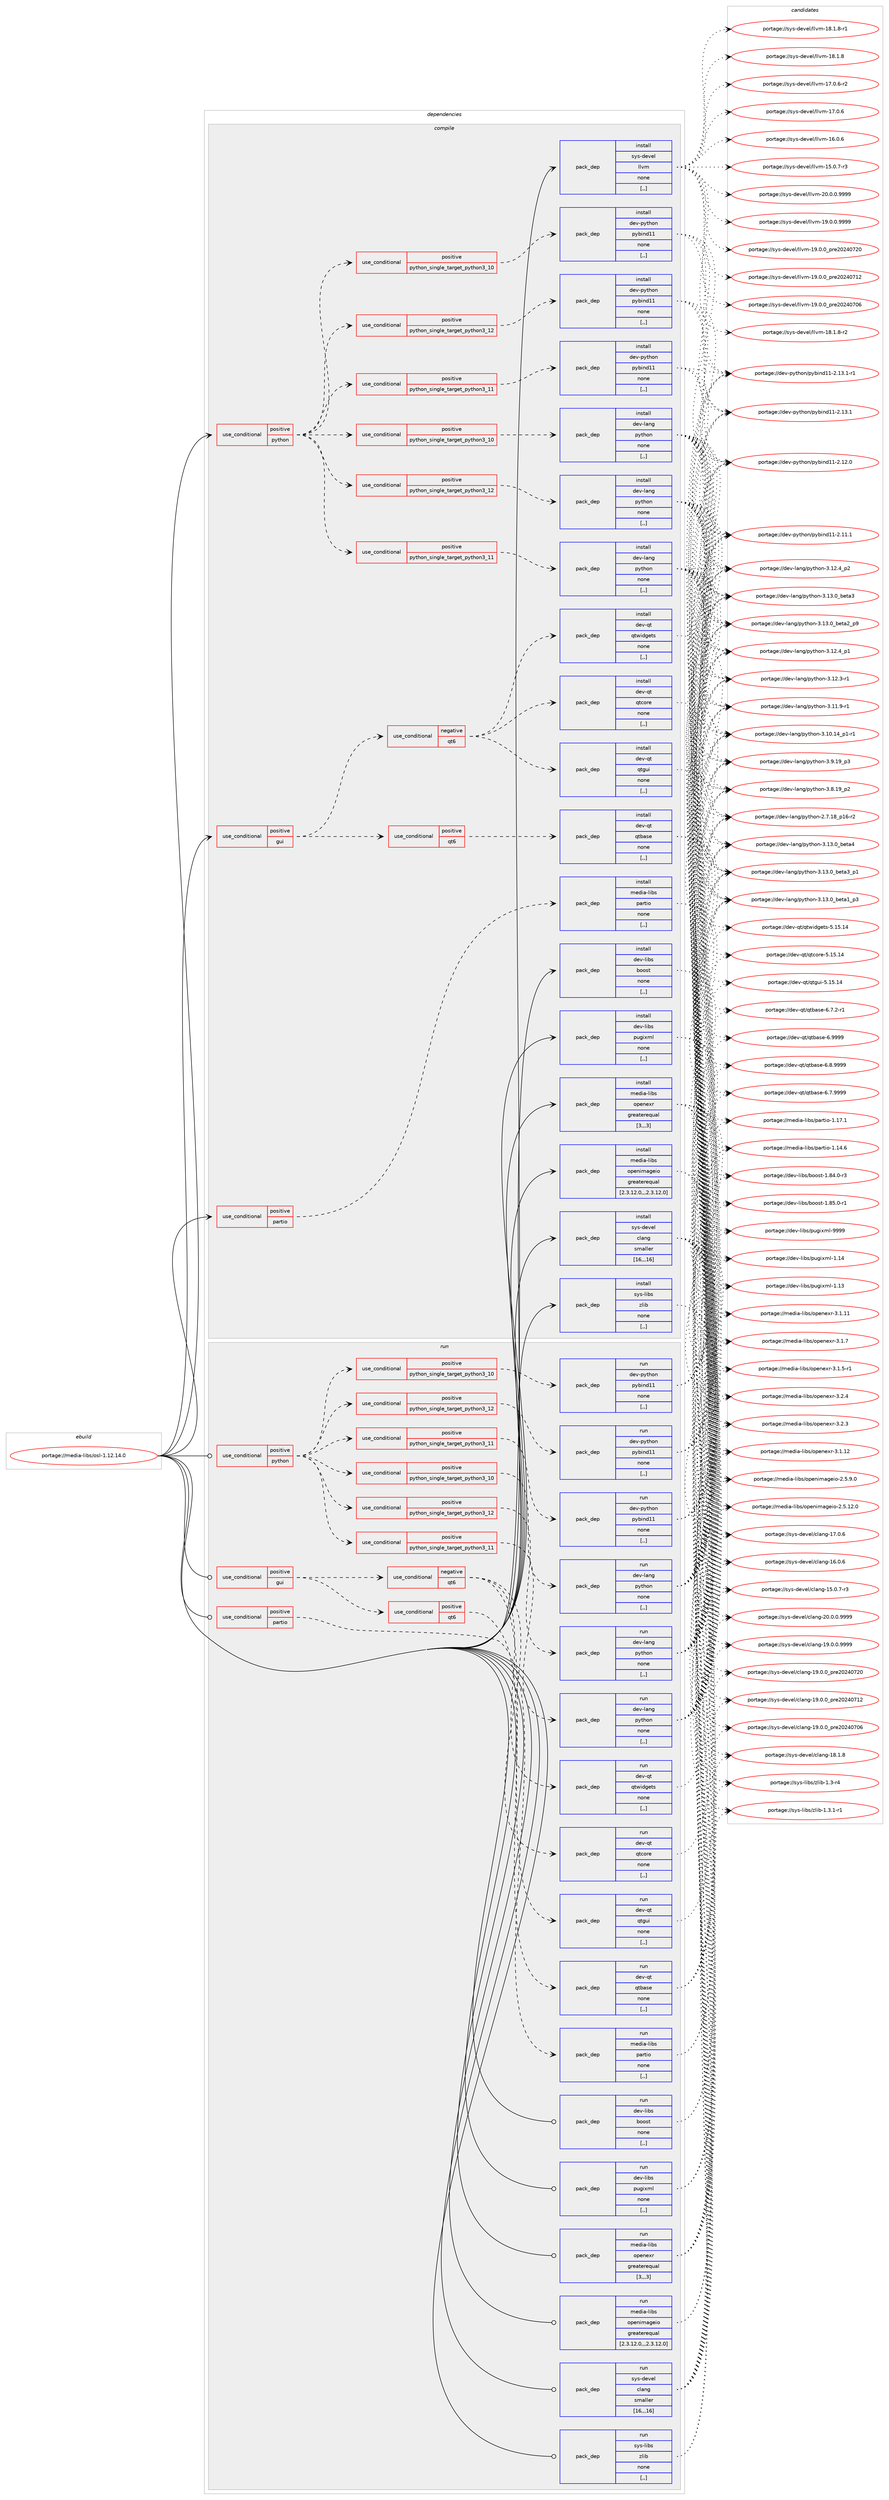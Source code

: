 digraph prolog {

# *************
# Graph options
# *************

newrank=true;
concentrate=true;
compound=true;
graph [rankdir=LR,fontname=Helvetica,fontsize=10,ranksep=1.5];#, ranksep=2.5, nodesep=0.2];
edge  [arrowhead=vee];
node  [fontname=Helvetica,fontsize=10];

# **********
# The ebuild
# **********

subgraph cluster_leftcol {
color=gray;
label=<<i>ebuild</i>>;
id [label="portage://media-libs/osl-1.12.14.0", color=red, width=4, href="../media-libs/osl-1.12.14.0.svg"];
}

# ****************
# The dependencies
# ****************

subgraph cluster_midcol {
color=gray;
label=<<i>dependencies</i>>;
subgraph cluster_compile {
fillcolor="#eeeeee";
style=filled;
label=<<i>compile</i>>;
subgraph cond77596 {
dependency305386 [label=<<TABLE BORDER="0" CELLBORDER="1" CELLSPACING="0" CELLPADDING="4"><TR><TD ROWSPAN="3" CELLPADDING="10">use_conditional</TD></TR><TR><TD>positive</TD></TR><TR><TD>gui</TD></TR></TABLE>>, shape=none, color=red];
subgraph cond77597 {
dependency305387 [label=<<TABLE BORDER="0" CELLBORDER="1" CELLSPACING="0" CELLPADDING="4"><TR><TD ROWSPAN="3" CELLPADDING="10">use_conditional</TD></TR><TR><TD>negative</TD></TR><TR><TD>qt6</TD></TR></TABLE>>, shape=none, color=red];
subgraph pack225409 {
dependency305388 [label=<<TABLE BORDER="0" CELLBORDER="1" CELLSPACING="0" CELLPADDING="4" WIDTH="220"><TR><TD ROWSPAN="6" CELLPADDING="30">pack_dep</TD></TR><TR><TD WIDTH="110">install</TD></TR><TR><TD>dev-qt</TD></TR><TR><TD>qtcore</TD></TR><TR><TD>none</TD></TR><TR><TD>[,,]</TD></TR></TABLE>>, shape=none, color=blue];
}
dependency305387:e -> dependency305388:w [weight=20,style="dashed",arrowhead="vee"];
subgraph pack225410 {
dependency305389 [label=<<TABLE BORDER="0" CELLBORDER="1" CELLSPACING="0" CELLPADDING="4" WIDTH="220"><TR><TD ROWSPAN="6" CELLPADDING="30">pack_dep</TD></TR><TR><TD WIDTH="110">install</TD></TR><TR><TD>dev-qt</TD></TR><TR><TD>qtgui</TD></TR><TR><TD>none</TD></TR><TR><TD>[,,]</TD></TR></TABLE>>, shape=none, color=blue];
}
dependency305387:e -> dependency305389:w [weight=20,style="dashed",arrowhead="vee"];
subgraph pack225411 {
dependency305390 [label=<<TABLE BORDER="0" CELLBORDER="1" CELLSPACING="0" CELLPADDING="4" WIDTH="220"><TR><TD ROWSPAN="6" CELLPADDING="30">pack_dep</TD></TR><TR><TD WIDTH="110">install</TD></TR><TR><TD>dev-qt</TD></TR><TR><TD>qtwidgets</TD></TR><TR><TD>none</TD></TR><TR><TD>[,,]</TD></TR></TABLE>>, shape=none, color=blue];
}
dependency305387:e -> dependency305390:w [weight=20,style="dashed",arrowhead="vee"];
}
dependency305386:e -> dependency305387:w [weight=20,style="dashed",arrowhead="vee"];
subgraph cond77598 {
dependency305391 [label=<<TABLE BORDER="0" CELLBORDER="1" CELLSPACING="0" CELLPADDING="4"><TR><TD ROWSPAN="3" CELLPADDING="10">use_conditional</TD></TR><TR><TD>positive</TD></TR><TR><TD>qt6</TD></TR></TABLE>>, shape=none, color=red];
subgraph pack225412 {
dependency305392 [label=<<TABLE BORDER="0" CELLBORDER="1" CELLSPACING="0" CELLPADDING="4" WIDTH="220"><TR><TD ROWSPAN="6" CELLPADDING="30">pack_dep</TD></TR><TR><TD WIDTH="110">install</TD></TR><TR><TD>dev-qt</TD></TR><TR><TD>qtbase</TD></TR><TR><TD>none</TD></TR><TR><TD>[,,]</TD></TR></TABLE>>, shape=none, color=blue];
}
dependency305391:e -> dependency305392:w [weight=20,style="dashed",arrowhead="vee"];
}
dependency305386:e -> dependency305391:w [weight=20,style="dashed",arrowhead="vee"];
}
id:e -> dependency305386:w [weight=20,style="solid",arrowhead="vee"];
subgraph cond77599 {
dependency305393 [label=<<TABLE BORDER="0" CELLBORDER="1" CELLSPACING="0" CELLPADDING="4"><TR><TD ROWSPAN="3" CELLPADDING="10">use_conditional</TD></TR><TR><TD>positive</TD></TR><TR><TD>partio</TD></TR></TABLE>>, shape=none, color=red];
subgraph pack225413 {
dependency305394 [label=<<TABLE BORDER="0" CELLBORDER="1" CELLSPACING="0" CELLPADDING="4" WIDTH="220"><TR><TD ROWSPAN="6" CELLPADDING="30">pack_dep</TD></TR><TR><TD WIDTH="110">install</TD></TR><TR><TD>media-libs</TD></TR><TR><TD>partio</TD></TR><TR><TD>none</TD></TR><TR><TD>[,,]</TD></TR></TABLE>>, shape=none, color=blue];
}
dependency305393:e -> dependency305394:w [weight=20,style="dashed",arrowhead="vee"];
}
id:e -> dependency305393:w [weight=20,style="solid",arrowhead="vee"];
subgraph cond77600 {
dependency305395 [label=<<TABLE BORDER="0" CELLBORDER="1" CELLSPACING="0" CELLPADDING="4"><TR><TD ROWSPAN="3" CELLPADDING="10">use_conditional</TD></TR><TR><TD>positive</TD></TR><TR><TD>python</TD></TR></TABLE>>, shape=none, color=red];
subgraph cond77601 {
dependency305396 [label=<<TABLE BORDER="0" CELLBORDER="1" CELLSPACING="0" CELLPADDING="4"><TR><TD ROWSPAN="3" CELLPADDING="10">use_conditional</TD></TR><TR><TD>positive</TD></TR><TR><TD>python_single_target_python3_10</TD></TR></TABLE>>, shape=none, color=red];
subgraph pack225414 {
dependency305397 [label=<<TABLE BORDER="0" CELLBORDER="1" CELLSPACING="0" CELLPADDING="4" WIDTH="220"><TR><TD ROWSPAN="6" CELLPADDING="30">pack_dep</TD></TR><TR><TD WIDTH="110">install</TD></TR><TR><TD>dev-lang</TD></TR><TR><TD>python</TD></TR><TR><TD>none</TD></TR><TR><TD>[,,]</TD></TR></TABLE>>, shape=none, color=blue];
}
dependency305396:e -> dependency305397:w [weight=20,style="dashed",arrowhead="vee"];
}
dependency305395:e -> dependency305396:w [weight=20,style="dashed",arrowhead="vee"];
subgraph cond77602 {
dependency305398 [label=<<TABLE BORDER="0" CELLBORDER="1" CELLSPACING="0" CELLPADDING="4"><TR><TD ROWSPAN="3" CELLPADDING="10">use_conditional</TD></TR><TR><TD>positive</TD></TR><TR><TD>python_single_target_python3_11</TD></TR></TABLE>>, shape=none, color=red];
subgraph pack225415 {
dependency305399 [label=<<TABLE BORDER="0" CELLBORDER="1" CELLSPACING="0" CELLPADDING="4" WIDTH="220"><TR><TD ROWSPAN="6" CELLPADDING="30">pack_dep</TD></TR><TR><TD WIDTH="110">install</TD></TR><TR><TD>dev-lang</TD></TR><TR><TD>python</TD></TR><TR><TD>none</TD></TR><TR><TD>[,,]</TD></TR></TABLE>>, shape=none, color=blue];
}
dependency305398:e -> dependency305399:w [weight=20,style="dashed",arrowhead="vee"];
}
dependency305395:e -> dependency305398:w [weight=20,style="dashed",arrowhead="vee"];
subgraph cond77603 {
dependency305400 [label=<<TABLE BORDER="0" CELLBORDER="1" CELLSPACING="0" CELLPADDING="4"><TR><TD ROWSPAN="3" CELLPADDING="10">use_conditional</TD></TR><TR><TD>positive</TD></TR><TR><TD>python_single_target_python3_12</TD></TR></TABLE>>, shape=none, color=red];
subgraph pack225416 {
dependency305401 [label=<<TABLE BORDER="0" CELLBORDER="1" CELLSPACING="0" CELLPADDING="4" WIDTH="220"><TR><TD ROWSPAN="6" CELLPADDING="30">pack_dep</TD></TR><TR><TD WIDTH="110">install</TD></TR><TR><TD>dev-lang</TD></TR><TR><TD>python</TD></TR><TR><TD>none</TD></TR><TR><TD>[,,]</TD></TR></TABLE>>, shape=none, color=blue];
}
dependency305400:e -> dependency305401:w [weight=20,style="dashed",arrowhead="vee"];
}
dependency305395:e -> dependency305400:w [weight=20,style="dashed",arrowhead="vee"];
subgraph cond77604 {
dependency305402 [label=<<TABLE BORDER="0" CELLBORDER="1" CELLSPACING="0" CELLPADDING="4"><TR><TD ROWSPAN="3" CELLPADDING="10">use_conditional</TD></TR><TR><TD>positive</TD></TR><TR><TD>python_single_target_python3_10</TD></TR></TABLE>>, shape=none, color=red];
subgraph pack225417 {
dependency305403 [label=<<TABLE BORDER="0" CELLBORDER="1" CELLSPACING="0" CELLPADDING="4" WIDTH="220"><TR><TD ROWSPAN="6" CELLPADDING="30">pack_dep</TD></TR><TR><TD WIDTH="110">install</TD></TR><TR><TD>dev-python</TD></TR><TR><TD>pybind11</TD></TR><TR><TD>none</TD></TR><TR><TD>[,,]</TD></TR></TABLE>>, shape=none, color=blue];
}
dependency305402:e -> dependency305403:w [weight=20,style="dashed",arrowhead="vee"];
}
dependency305395:e -> dependency305402:w [weight=20,style="dashed",arrowhead="vee"];
subgraph cond77605 {
dependency305404 [label=<<TABLE BORDER="0" CELLBORDER="1" CELLSPACING="0" CELLPADDING="4"><TR><TD ROWSPAN="3" CELLPADDING="10">use_conditional</TD></TR><TR><TD>positive</TD></TR><TR><TD>python_single_target_python3_11</TD></TR></TABLE>>, shape=none, color=red];
subgraph pack225418 {
dependency305405 [label=<<TABLE BORDER="0" CELLBORDER="1" CELLSPACING="0" CELLPADDING="4" WIDTH="220"><TR><TD ROWSPAN="6" CELLPADDING="30">pack_dep</TD></TR><TR><TD WIDTH="110">install</TD></TR><TR><TD>dev-python</TD></TR><TR><TD>pybind11</TD></TR><TR><TD>none</TD></TR><TR><TD>[,,]</TD></TR></TABLE>>, shape=none, color=blue];
}
dependency305404:e -> dependency305405:w [weight=20,style="dashed",arrowhead="vee"];
}
dependency305395:e -> dependency305404:w [weight=20,style="dashed",arrowhead="vee"];
subgraph cond77606 {
dependency305406 [label=<<TABLE BORDER="0" CELLBORDER="1" CELLSPACING="0" CELLPADDING="4"><TR><TD ROWSPAN="3" CELLPADDING="10">use_conditional</TD></TR><TR><TD>positive</TD></TR><TR><TD>python_single_target_python3_12</TD></TR></TABLE>>, shape=none, color=red];
subgraph pack225419 {
dependency305407 [label=<<TABLE BORDER="0" CELLBORDER="1" CELLSPACING="0" CELLPADDING="4" WIDTH="220"><TR><TD ROWSPAN="6" CELLPADDING="30">pack_dep</TD></TR><TR><TD WIDTH="110">install</TD></TR><TR><TD>dev-python</TD></TR><TR><TD>pybind11</TD></TR><TR><TD>none</TD></TR><TR><TD>[,,]</TD></TR></TABLE>>, shape=none, color=blue];
}
dependency305406:e -> dependency305407:w [weight=20,style="dashed",arrowhead="vee"];
}
dependency305395:e -> dependency305406:w [weight=20,style="dashed",arrowhead="vee"];
}
id:e -> dependency305395:w [weight=20,style="solid",arrowhead="vee"];
subgraph pack225420 {
dependency305408 [label=<<TABLE BORDER="0" CELLBORDER="1" CELLSPACING="0" CELLPADDING="4" WIDTH="220"><TR><TD ROWSPAN="6" CELLPADDING="30">pack_dep</TD></TR><TR><TD WIDTH="110">install</TD></TR><TR><TD>dev-libs</TD></TR><TR><TD>boost</TD></TR><TR><TD>none</TD></TR><TR><TD>[,,]</TD></TR></TABLE>>, shape=none, color=blue];
}
id:e -> dependency305408:w [weight=20,style="solid",arrowhead="vee"];
subgraph pack225421 {
dependency305409 [label=<<TABLE BORDER="0" CELLBORDER="1" CELLSPACING="0" CELLPADDING="4" WIDTH="220"><TR><TD ROWSPAN="6" CELLPADDING="30">pack_dep</TD></TR><TR><TD WIDTH="110">install</TD></TR><TR><TD>dev-libs</TD></TR><TR><TD>pugixml</TD></TR><TR><TD>none</TD></TR><TR><TD>[,,]</TD></TR></TABLE>>, shape=none, color=blue];
}
id:e -> dependency305409:w [weight=20,style="solid",arrowhead="vee"];
subgraph pack225422 {
dependency305410 [label=<<TABLE BORDER="0" CELLBORDER="1" CELLSPACING="0" CELLPADDING="4" WIDTH="220"><TR><TD ROWSPAN="6" CELLPADDING="30">pack_dep</TD></TR><TR><TD WIDTH="110">install</TD></TR><TR><TD>media-libs</TD></TR><TR><TD>openexr</TD></TR><TR><TD>greaterequal</TD></TR><TR><TD>[3,,,3]</TD></TR></TABLE>>, shape=none, color=blue];
}
id:e -> dependency305410:w [weight=20,style="solid",arrowhead="vee"];
subgraph pack225423 {
dependency305411 [label=<<TABLE BORDER="0" CELLBORDER="1" CELLSPACING="0" CELLPADDING="4" WIDTH="220"><TR><TD ROWSPAN="6" CELLPADDING="30">pack_dep</TD></TR><TR><TD WIDTH="110">install</TD></TR><TR><TD>media-libs</TD></TR><TR><TD>openimageio</TD></TR><TR><TD>greaterequal</TD></TR><TR><TD>[2.3.12.0,,,2.3.12.0]</TD></TR></TABLE>>, shape=none, color=blue];
}
id:e -> dependency305411:w [weight=20,style="solid",arrowhead="vee"];
subgraph pack225424 {
dependency305412 [label=<<TABLE BORDER="0" CELLBORDER="1" CELLSPACING="0" CELLPADDING="4" WIDTH="220"><TR><TD ROWSPAN="6" CELLPADDING="30">pack_dep</TD></TR><TR><TD WIDTH="110">install</TD></TR><TR><TD>sys-devel</TD></TR><TR><TD>clang</TD></TR><TR><TD>smaller</TD></TR><TR><TD>[16,,,16]</TD></TR></TABLE>>, shape=none, color=blue];
}
id:e -> dependency305412:w [weight=20,style="solid",arrowhead="vee"];
subgraph pack225425 {
dependency305413 [label=<<TABLE BORDER="0" CELLBORDER="1" CELLSPACING="0" CELLPADDING="4" WIDTH="220"><TR><TD ROWSPAN="6" CELLPADDING="30">pack_dep</TD></TR><TR><TD WIDTH="110">install</TD></TR><TR><TD>sys-libs</TD></TR><TR><TD>zlib</TD></TR><TR><TD>none</TD></TR><TR><TD>[,,]</TD></TR></TABLE>>, shape=none, color=blue];
}
id:e -> dependency305413:w [weight=20,style="solid",arrowhead="vee"];
subgraph pack225426 {
dependency305414 [label=<<TABLE BORDER="0" CELLBORDER="1" CELLSPACING="0" CELLPADDING="4" WIDTH="220"><TR><TD ROWSPAN="6" CELLPADDING="30">pack_dep</TD></TR><TR><TD WIDTH="110">install</TD></TR><TR><TD>sys-devel</TD></TR><TR><TD>llvm</TD></TR><TR><TD>none</TD></TR><TR><TD>[,,]</TD></TR></TABLE>>, shape=none, color=blue];
}
id:e -> dependency305414:w [weight=20,style="solid",arrowhead="vee"];
}
subgraph cluster_compileandrun {
fillcolor="#eeeeee";
style=filled;
label=<<i>compile and run</i>>;
}
subgraph cluster_run {
fillcolor="#eeeeee";
style=filled;
label=<<i>run</i>>;
subgraph cond77607 {
dependency305415 [label=<<TABLE BORDER="0" CELLBORDER="1" CELLSPACING="0" CELLPADDING="4"><TR><TD ROWSPAN="3" CELLPADDING="10">use_conditional</TD></TR><TR><TD>positive</TD></TR><TR><TD>gui</TD></TR></TABLE>>, shape=none, color=red];
subgraph cond77608 {
dependency305416 [label=<<TABLE BORDER="0" CELLBORDER="1" CELLSPACING="0" CELLPADDING="4"><TR><TD ROWSPAN="3" CELLPADDING="10">use_conditional</TD></TR><TR><TD>negative</TD></TR><TR><TD>qt6</TD></TR></TABLE>>, shape=none, color=red];
subgraph pack225427 {
dependency305417 [label=<<TABLE BORDER="0" CELLBORDER="1" CELLSPACING="0" CELLPADDING="4" WIDTH="220"><TR><TD ROWSPAN="6" CELLPADDING="30">pack_dep</TD></TR><TR><TD WIDTH="110">run</TD></TR><TR><TD>dev-qt</TD></TR><TR><TD>qtcore</TD></TR><TR><TD>none</TD></TR><TR><TD>[,,]</TD></TR></TABLE>>, shape=none, color=blue];
}
dependency305416:e -> dependency305417:w [weight=20,style="dashed",arrowhead="vee"];
subgraph pack225428 {
dependency305418 [label=<<TABLE BORDER="0" CELLBORDER="1" CELLSPACING="0" CELLPADDING="4" WIDTH="220"><TR><TD ROWSPAN="6" CELLPADDING="30">pack_dep</TD></TR><TR><TD WIDTH="110">run</TD></TR><TR><TD>dev-qt</TD></TR><TR><TD>qtgui</TD></TR><TR><TD>none</TD></TR><TR><TD>[,,]</TD></TR></TABLE>>, shape=none, color=blue];
}
dependency305416:e -> dependency305418:w [weight=20,style="dashed",arrowhead="vee"];
subgraph pack225429 {
dependency305419 [label=<<TABLE BORDER="0" CELLBORDER="1" CELLSPACING="0" CELLPADDING="4" WIDTH="220"><TR><TD ROWSPAN="6" CELLPADDING="30">pack_dep</TD></TR><TR><TD WIDTH="110">run</TD></TR><TR><TD>dev-qt</TD></TR><TR><TD>qtwidgets</TD></TR><TR><TD>none</TD></TR><TR><TD>[,,]</TD></TR></TABLE>>, shape=none, color=blue];
}
dependency305416:e -> dependency305419:w [weight=20,style="dashed",arrowhead="vee"];
}
dependency305415:e -> dependency305416:w [weight=20,style="dashed",arrowhead="vee"];
subgraph cond77609 {
dependency305420 [label=<<TABLE BORDER="0" CELLBORDER="1" CELLSPACING="0" CELLPADDING="4"><TR><TD ROWSPAN="3" CELLPADDING="10">use_conditional</TD></TR><TR><TD>positive</TD></TR><TR><TD>qt6</TD></TR></TABLE>>, shape=none, color=red];
subgraph pack225430 {
dependency305421 [label=<<TABLE BORDER="0" CELLBORDER="1" CELLSPACING="0" CELLPADDING="4" WIDTH="220"><TR><TD ROWSPAN="6" CELLPADDING="30">pack_dep</TD></TR><TR><TD WIDTH="110">run</TD></TR><TR><TD>dev-qt</TD></TR><TR><TD>qtbase</TD></TR><TR><TD>none</TD></TR><TR><TD>[,,]</TD></TR></TABLE>>, shape=none, color=blue];
}
dependency305420:e -> dependency305421:w [weight=20,style="dashed",arrowhead="vee"];
}
dependency305415:e -> dependency305420:w [weight=20,style="dashed",arrowhead="vee"];
}
id:e -> dependency305415:w [weight=20,style="solid",arrowhead="odot"];
subgraph cond77610 {
dependency305422 [label=<<TABLE BORDER="0" CELLBORDER="1" CELLSPACING="0" CELLPADDING="4"><TR><TD ROWSPAN="3" CELLPADDING="10">use_conditional</TD></TR><TR><TD>positive</TD></TR><TR><TD>partio</TD></TR></TABLE>>, shape=none, color=red];
subgraph pack225431 {
dependency305423 [label=<<TABLE BORDER="0" CELLBORDER="1" CELLSPACING="0" CELLPADDING="4" WIDTH="220"><TR><TD ROWSPAN="6" CELLPADDING="30">pack_dep</TD></TR><TR><TD WIDTH="110">run</TD></TR><TR><TD>media-libs</TD></TR><TR><TD>partio</TD></TR><TR><TD>none</TD></TR><TR><TD>[,,]</TD></TR></TABLE>>, shape=none, color=blue];
}
dependency305422:e -> dependency305423:w [weight=20,style="dashed",arrowhead="vee"];
}
id:e -> dependency305422:w [weight=20,style="solid",arrowhead="odot"];
subgraph cond77611 {
dependency305424 [label=<<TABLE BORDER="0" CELLBORDER="1" CELLSPACING="0" CELLPADDING="4"><TR><TD ROWSPAN="3" CELLPADDING="10">use_conditional</TD></TR><TR><TD>positive</TD></TR><TR><TD>python</TD></TR></TABLE>>, shape=none, color=red];
subgraph cond77612 {
dependency305425 [label=<<TABLE BORDER="0" CELLBORDER="1" CELLSPACING="0" CELLPADDING="4"><TR><TD ROWSPAN="3" CELLPADDING="10">use_conditional</TD></TR><TR><TD>positive</TD></TR><TR><TD>python_single_target_python3_10</TD></TR></TABLE>>, shape=none, color=red];
subgraph pack225432 {
dependency305426 [label=<<TABLE BORDER="0" CELLBORDER="1" CELLSPACING="0" CELLPADDING="4" WIDTH="220"><TR><TD ROWSPAN="6" CELLPADDING="30">pack_dep</TD></TR><TR><TD WIDTH="110">run</TD></TR><TR><TD>dev-lang</TD></TR><TR><TD>python</TD></TR><TR><TD>none</TD></TR><TR><TD>[,,]</TD></TR></TABLE>>, shape=none, color=blue];
}
dependency305425:e -> dependency305426:w [weight=20,style="dashed",arrowhead="vee"];
}
dependency305424:e -> dependency305425:w [weight=20,style="dashed",arrowhead="vee"];
subgraph cond77613 {
dependency305427 [label=<<TABLE BORDER="0" CELLBORDER="1" CELLSPACING="0" CELLPADDING="4"><TR><TD ROWSPAN="3" CELLPADDING="10">use_conditional</TD></TR><TR><TD>positive</TD></TR><TR><TD>python_single_target_python3_11</TD></TR></TABLE>>, shape=none, color=red];
subgraph pack225433 {
dependency305428 [label=<<TABLE BORDER="0" CELLBORDER="1" CELLSPACING="0" CELLPADDING="4" WIDTH="220"><TR><TD ROWSPAN="6" CELLPADDING="30">pack_dep</TD></TR><TR><TD WIDTH="110">run</TD></TR><TR><TD>dev-lang</TD></TR><TR><TD>python</TD></TR><TR><TD>none</TD></TR><TR><TD>[,,]</TD></TR></TABLE>>, shape=none, color=blue];
}
dependency305427:e -> dependency305428:w [weight=20,style="dashed",arrowhead="vee"];
}
dependency305424:e -> dependency305427:w [weight=20,style="dashed",arrowhead="vee"];
subgraph cond77614 {
dependency305429 [label=<<TABLE BORDER="0" CELLBORDER="1" CELLSPACING="0" CELLPADDING="4"><TR><TD ROWSPAN="3" CELLPADDING="10">use_conditional</TD></TR><TR><TD>positive</TD></TR><TR><TD>python_single_target_python3_12</TD></TR></TABLE>>, shape=none, color=red];
subgraph pack225434 {
dependency305430 [label=<<TABLE BORDER="0" CELLBORDER="1" CELLSPACING="0" CELLPADDING="4" WIDTH="220"><TR><TD ROWSPAN="6" CELLPADDING="30">pack_dep</TD></TR><TR><TD WIDTH="110">run</TD></TR><TR><TD>dev-lang</TD></TR><TR><TD>python</TD></TR><TR><TD>none</TD></TR><TR><TD>[,,]</TD></TR></TABLE>>, shape=none, color=blue];
}
dependency305429:e -> dependency305430:w [weight=20,style="dashed",arrowhead="vee"];
}
dependency305424:e -> dependency305429:w [weight=20,style="dashed",arrowhead="vee"];
subgraph cond77615 {
dependency305431 [label=<<TABLE BORDER="0" CELLBORDER="1" CELLSPACING="0" CELLPADDING="4"><TR><TD ROWSPAN="3" CELLPADDING="10">use_conditional</TD></TR><TR><TD>positive</TD></TR><TR><TD>python_single_target_python3_10</TD></TR></TABLE>>, shape=none, color=red];
subgraph pack225435 {
dependency305432 [label=<<TABLE BORDER="0" CELLBORDER="1" CELLSPACING="0" CELLPADDING="4" WIDTH="220"><TR><TD ROWSPAN="6" CELLPADDING="30">pack_dep</TD></TR><TR><TD WIDTH="110">run</TD></TR><TR><TD>dev-python</TD></TR><TR><TD>pybind11</TD></TR><TR><TD>none</TD></TR><TR><TD>[,,]</TD></TR></TABLE>>, shape=none, color=blue];
}
dependency305431:e -> dependency305432:w [weight=20,style="dashed",arrowhead="vee"];
}
dependency305424:e -> dependency305431:w [weight=20,style="dashed",arrowhead="vee"];
subgraph cond77616 {
dependency305433 [label=<<TABLE BORDER="0" CELLBORDER="1" CELLSPACING="0" CELLPADDING="4"><TR><TD ROWSPAN="3" CELLPADDING="10">use_conditional</TD></TR><TR><TD>positive</TD></TR><TR><TD>python_single_target_python3_11</TD></TR></TABLE>>, shape=none, color=red];
subgraph pack225436 {
dependency305434 [label=<<TABLE BORDER="0" CELLBORDER="1" CELLSPACING="0" CELLPADDING="4" WIDTH="220"><TR><TD ROWSPAN="6" CELLPADDING="30">pack_dep</TD></TR><TR><TD WIDTH="110">run</TD></TR><TR><TD>dev-python</TD></TR><TR><TD>pybind11</TD></TR><TR><TD>none</TD></TR><TR><TD>[,,]</TD></TR></TABLE>>, shape=none, color=blue];
}
dependency305433:e -> dependency305434:w [weight=20,style="dashed",arrowhead="vee"];
}
dependency305424:e -> dependency305433:w [weight=20,style="dashed",arrowhead="vee"];
subgraph cond77617 {
dependency305435 [label=<<TABLE BORDER="0" CELLBORDER="1" CELLSPACING="0" CELLPADDING="4"><TR><TD ROWSPAN="3" CELLPADDING="10">use_conditional</TD></TR><TR><TD>positive</TD></TR><TR><TD>python_single_target_python3_12</TD></TR></TABLE>>, shape=none, color=red];
subgraph pack225437 {
dependency305436 [label=<<TABLE BORDER="0" CELLBORDER="1" CELLSPACING="0" CELLPADDING="4" WIDTH="220"><TR><TD ROWSPAN="6" CELLPADDING="30">pack_dep</TD></TR><TR><TD WIDTH="110">run</TD></TR><TR><TD>dev-python</TD></TR><TR><TD>pybind11</TD></TR><TR><TD>none</TD></TR><TR><TD>[,,]</TD></TR></TABLE>>, shape=none, color=blue];
}
dependency305435:e -> dependency305436:w [weight=20,style="dashed",arrowhead="vee"];
}
dependency305424:e -> dependency305435:w [weight=20,style="dashed",arrowhead="vee"];
}
id:e -> dependency305424:w [weight=20,style="solid",arrowhead="odot"];
subgraph pack225438 {
dependency305437 [label=<<TABLE BORDER="0" CELLBORDER="1" CELLSPACING="0" CELLPADDING="4" WIDTH="220"><TR><TD ROWSPAN="6" CELLPADDING="30">pack_dep</TD></TR><TR><TD WIDTH="110">run</TD></TR><TR><TD>dev-libs</TD></TR><TR><TD>boost</TD></TR><TR><TD>none</TD></TR><TR><TD>[,,]</TD></TR></TABLE>>, shape=none, color=blue];
}
id:e -> dependency305437:w [weight=20,style="solid",arrowhead="odot"];
subgraph pack225439 {
dependency305438 [label=<<TABLE BORDER="0" CELLBORDER="1" CELLSPACING="0" CELLPADDING="4" WIDTH="220"><TR><TD ROWSPAN="6" CELLPADDING="30">pack_dep</TD></TR><TR><TD WIDTH="110">run</TD></TR><TR><TD>dev-libs</TD></TR><TR><TD>pugixml</TD></TR><TR><TD>none</TD></TR><TR><TD>[,,]</TD></TR></TABLE>>, shape=none, color=blue];
}
id:e -> dependency305438:w [weight=20,style="solid",arrowhead="odot"];
subgraph pack225440 {
dependency305439 [label=<<TABLE BORDER="0" CELLBORDER="1" CELLSPACING="0" CELLPADDING="4" WIDTH="220"><TR><TD ROWSPAN="6" CELLPADDING="30">pack_dep</TD></TR><TR><TD WIDTH="110">run</TD></TR><TR><TD>media-libs</TD></TR><TR><TD>openexr</TD></TR><TR><TD>greaterequal</TD></TR><TR><TD>[3,,,3]</TD></TR></TABLE>>, shape=none, color=blue];
}
id:e -> dependency305439:w [weight=20,style="solid",arrowhead="odot"];
subgraph pack225441 {
dependency305440 [label=<<TABLE BORDER="0" CELLBORDER="1" CELLSPACING="0" CELLPADDING="4" WIDTH="220"><TR><TD ROWSPAN="6" CELLPADDING="30">pack_dep</TD></TR><TR><TD WIDTH="110">run</TD></TR><TR><TD>media-libs</TD></TR><TR><TD>openimageio</TD></TR><TR><TD>greaterequal</TD></TR><TR><TD>[2.3.12.0,,,2.3.12.0]</TD></TR></TABLE>>, shape=none, color=blue];
}
id:e -> dependency305440:w [weight=20,style="solid",arrowhead="odot"];
subgraph pack225442 {
dependency305441 [label=<<TABLE BORDER="0" CELLBORDER="1" CELLSPACING="0" CELLPADDING="4" WIDTH="220"><TR><TD ROWSPAN="6" CELLPADDING="30">pack_dep</TD></TR><TR><TD WIDTH="110">run</TD></TR><TR><TD>sys-devel</TD></TR><TR><TD>clang</TD></TR><TR><TD>smaller</TD></TR><TR><TD>[16,,,16]</TD></TR></TABLE>>, shape=none, color=blue];
}
id:e -> dependency305441:w [weight=20,style="solid",arrowhead="odot"];
subgraph pack225443 {
dependency305442 [label=<<TABLE BORDER="0" CELLBORDER="1" CELLSPACING="0" CELLPADDING="4" WIDTH="220"><TR><TD ROWSPAN="6" CELLPADDING="30">pack_dep</TD></TR><TR><TD WIDTH="110">run</TD></TR><TR><TD>sys-libs</TD></TR><TR><TD>zlib</TD></TR><TR><TD>none</TD></TR><TR><TD>[,,]</TD></TR></TABLE>>, shape=none, color=blue];
}
id:e -> dependency305442:w [weight=20,style="solid",arrowhead="odot"];
}
}

# **************
# The candidates
# **************

subgraph cluster_choices {
rank=same;
color=gray;
label=<<i>candidates</i>>;

subgraph choice225409 {
color=black;
nodesep=1;
choice1001011184511311647113116991111141014553464953464952 [label="portage://dev-qt/qtcore-5.15.14", color=red, width=4,href="../dev-qt/qtcore-5.15.14.svg"];
dependency305388:e -> choice1001011184511311647113116991111141014553464953464952:w [style=dotted,weight="100"];
}
subgraph choice225410 {
color=black;
nodesep=1;
choice10010111845113116471131161031171054553464953464952 [label="portage://dev-qt/qtgui-5.15.14", color=red, width=4,href="../dev-qt/qtgui-5.15.14.svg"];
dependency305389:e -> choice10010111845113116471131161031171054553464953464952:w [style=dotted,weight="100"];
}
subgraph choice225411 {
color=black;
nodesep=1;
choice10010111845113116471131161191051001031011161154553464953464952 [label="portage://dev-qt/qtwidgets-5.15.14", color=red, width=4,href="../dev-qt/qtwidgets-5.15.14.svg"];
dependency305390:e -> choice10010111845113116471131161191051001031011161154553464953464952:w [style=dotted,weight="100"];
}
subgraph choice225412 {
color=black;
nodesep=1;
choice1001011184511311647113116989711510145544657575757 [label="portage://dev-qt/qtbase-6.9999", color=red, width=4,href="../dev-qt/qtbase-6.9999.svg"];
choice10010111845113116471131169897115101455446564657575757 [label="portage://dev-qt/qtbase-6.8.9999", color=red, width=4,href="../dev-qt/qtbase-6.8.9999.svg"];
choice10010111845113116471131169897115101455446554657575757 [label="portage://dev-qt/qtbase-6.7.9999", color=red, width=4,href="../dev-qt/qtbase-6.7.9999.svg"];
choice100101118451131164711311698971151014554465546504511449 [label="portage://dev-qt/qtbase-6.7.2-r1", color=red, width=4,href="../dev-qt/qtbase-6.7.2-r1.svg"];
dependency305392:e -> choice1001011184511311647113116989711510145544657575757:w [style=dotted,weight="100"];
dependency305392:e -> choice10010111845113116471131169897115101455446564657575757:w [style=dotted,weight="100"];
dependency305392:e -> choice10010111845113116471131169897115101455446554657575757:w [style=dotted,weight="100"];
dependency305392:e -> choice100101118451131164711311698971151014554465546504511449:w [style=dotted,weight="100"];
}
subgraph choice225413 {
color=black;
nodesep=1;
choice109101100105974510810598115471129711411610511145494649554649 [label="portage://media-libs/partio-1.17.1", color=red, width=4,href="../media-libs/partio-1.17.1.svg"];
choice109101100105974510810598115471129711411610511145494649524654 [label="portage://media-libs/partio-1.14.6", color=red, width=4,href="../media-libs/partio-1.14.6.svg"];
dependency305394:e -> choice109101100105974510810598115471129711411610511145494649554649:w [style=dotted,weight="100"];
dependency305394:e -> choice109101100105974510810598115471129711411610511145494649524654:w [style=dotted,weight="100"];
}
subgraph choice225414 {
color=black;
nodesep=1;
choice1001011184510897110103471121211161041111104551464951464895981011169752 [label="portage://dev-lang/python-3.13.0_beta4", color=red, width=4,href="../dev-lang/python-3.13.0_beta4.svg"];
choice10010111845108971101034711212111610411111045514649514648959810111697519511249 [label="portage://dev-lang/python-3.13.0_beta3_p1", color=red, width=4,href="../dev-lang/python-3.13.0_beta3_p1.svg"];
choice1001011184510897110103471121211161041111104551464951464895981011169751 [label="portage://dev-lang/python-3.13.0_beta3", color=red, width=4,href="../dev-lang/python-3.13.0_beta3.svg"];
choice10010111845108971101034711212111610411111045514649514648959810111697509511257 [label="portage://dev-lang/python-3.13.0_beta2_p9", color=red, width=4,href="../dev-lang/python-3.13.0_beta2_p9.svg"];
choice10010111845108971101034711212111610411111045514649514648959810111697499511251 [label="portage://dev-lang/python-3.13.0_beta1_p3", color=red, width=4,href="../dev-lang/python-3.13.0_beta1_p3.svg"];
choice100101118451089711010347112121116104111110455146495046529511250 [label="portage://dev-lang/python-3.12.4_p2", color=red, width=4,href="../dev-lang/python-3.12.4_p2.svg"];
choice100101118451089711010347112121116104111110455146495046529511249 [label="portage://dev-lang/python-3.12.4_p1", color=red, width=4,href="../dev-lang/python-3.12.4_p1.svg"];
choice100101118451089711010347112121116104111110455146495046514511449 [label="portage://dev-lang/python-3.12.3-r1", color=red, width=4,href="../dev-lang/python-3.12.3-r1.svg"];
choice100101118451089711010347112121116104111110455146494946574511449 [label="portage://dev-lang/python-3.11.9-r1", color=red, width=4,href="../dev-lang/python-3.11.9-r1.svg"];
choice100101118451089711010347112121116104111110455146494846495295112494511449 [label="portage://dev-lang/python-3.10.14_p1-r1", color=red, width=4,href="../dev-lang/python-3.10.14_p1-r1.svg"];
choice100101118451089711010347112121116104111110455146574649579511251 [label="portage://dev-lang/python-3.9.19_p3", color=red, width=4,href="../dev-lang/python-3.9.19_p3.svg"];
choice100101118451089711010347112121116104111110455146564649579511250 [label="portage://dev-lang/python-3.8.19_p2", color=red, width=4,href="../dev-lang/python-3.8.19_p2.svg"];
choice100101118451089711010347112121116104111110455046554649569511249544511450 [label="portage://dev-lang/python-2.7.18_p16-r2", color=red, width=4,href="../dev-lang/python-2.7.18_p16-r2.svg"];
dependency305397:e -> choice1001011184510897110103471121211161041111104551464951464895981011169752:w [style=dotted,weight="100"];
dependency305397:e -> choice10010111845108971101034711212111610411111045514649514648959810111697519511249:w [style=dotted,weight="100"];
dependency305397:e -> choice1001011184510897110103471121211161041111104551464951464895981011169751:w [style=dotted,weight="100"];
dependency305397:e -> choice10010111845108971101034711212111610411111045514649514648959810111697509511257:w [style=dotted,weight="100"];
dependency305397:e -> choice10010111845108971101034711212111610411111045514649514648959810111697499511251:w [style=dotted,weight="100"];
dependency305397:e -> choice100101118451089711010347112121116104111110455146495046529511250:w [style=dotted,weight="100"];
dependency305397:e -> choice100101118451089711010347112121116104111110455146495046529511249:w [style=dotted,weight="100"];
dependency305397:e -> choice100101118451089711010347112121116104111110455146495046514511449:w [style=dotted,weight="100"];
dependency305397:e -> choice100101118451089711010347112121116104111110455146494946574511449:w [style=dotted,weight="100"];
dependency305397:e -> choice100101118451089711010347112121116104111110455146494846495295112494511449:w [style=dotted,weight="100"];
dependency305397:e -> choice100101118451089711010347112121116104111110455146574649579511251:w [style=dotted,weight="100"];
dependency305397:e -> choice100101118451089711010347112121116104111110455146564649579511250:w [style=dotted,weight="100"];
dependency305397:e -> choice100101118451089711010347112121116104111110455046554649569511249544511450:w [style=dotted,weight="100"];
}
subgraph choice225415 {
color=black;
nodesep=1;
choice1001011184510897110103471121211161041111104551464951464895981011169752 [label="portage://dev-lang/python-3.13.0_beta4", color=red, width=4,href="../dev-lang/python-3.13.0_beta4.svg"];
choice10010111845108971101034711212111610411111045514649514648959810111697519511249 [label="portage://dev-lang/python-3.13.0_beta3_p1", color=red, width=4,href="../dev-lang/python-3.13.0_beta3_p1.svg"];
choice1001011184510897110103471121211161041111104551464951464895981011169751 [label="portage://dev-lang/python-3.13.0_beta3", color=red, width=4,href="../dev-lang/python-3.13.0_beta3.svg"];
choice10010111845108971101034711212111610411111045514649514648959810111697509511257 [label="portage://dev-lang/python-3.13.0_beta2_p9", color=red, width=4,href="../dev-lang/python-3.13.0_beta2_p9.svg"];
choice10010111845108971101034711212111610411111045514649514648959810111697499511251 [label="portage://dev-lang/python-3.13.0_beta1_p3", color=red, width=4,href="../dev-lang/python-3.13.0_beta1_p3.svg"];
choice100101118451089711010347112121116104111110455146495046529511250 [label="portage://dev-lang/python-3.12.4_p2", color=red, width=4,href="../dev-lang/python-3.12.4_p2.svg"];
choice100101118451089711010347112121116104111110455146495046529511249 [label="portage://dev-lang/python-3.12.4_p1", color=red, width=4,href="../dev-lang/python-3.12.4_p1.svg"];
choice100101118451089711010347112121116104111110455146495046514511449 [label="portage://dev-lang/python-3.12.3-r1", color=red, width=4,href="../dev-lang/python-3.12.3-r1.svg"];
choice100101118451089711010347112121116104111110455146494946574511449 [label="portage://dev-lang/python-3.11.9-r1", color=red, width=4,href="../dev-lang/python-3.11.9-r1.svg"];
choice100101118451089711010347112121116104111110455146494846495295112494511449 [label="portage://dev-lang/python-3.10.14_p1-r1", color=red, width=4,href="../dev-lang/python-3.10.14_p1-r1.svg"];
choice100101118451089711010347112121116104111110455146574649579511251 [label="portage://dev-lang/python-3.9.19_p3", color=red, width=4,href="../dev-lang/python-3.9.19_p3.svg"];
choice100101118451089711010347112121116104111110455146564649579511250 [label="portage://dev-lang/python-3.8.19_p2", color=red, width=4,href="../dev-lang/python-3.8.19_p2.svg"];
choice100101118451089711010347112121116104111110455046554649569511249544511450 [label="portage://dev-lang/python-2.7.18_p16-r2", color=red, width=4,href="../dev-lang/python-2.7.18_p16-r2.svg"];
dependency305399:e -> choice1001011184510897110103471121211161041111104551464951464895981011169752:w [style=dotted,weight="100"];
dependency305399:e -> choice10010111845108971101034711212111610411111045514649514648959810111697519511249:w [style=dotted,weight="100"];
dependency305399:e -> choice1001011184510897110103471121211161041111104551464951464895981011169751:w [style=dotted,weight="100"];
dependency305399:e -> choice10010111845108971101034711212111610411111045514649514648959810111697509511257:w [style=dotted,weight="100"];
dependency305399:e -> choice10010111845108971101034711212111610411111045514649514648959810111697499511251:w [style=dotted,weight="100"];
dependency305399:e -> choice100101118451089711010347112121116104111110455146495046529511250:w [style=dotted,weight="100"];
dependency305399:e -> choice100101118451089711010347112121116104111110455146495046529511249:w [style=dotted,weight="100"];
dependency305399:e -> choice100101118451089711010347112121116104111110455146495046514511449:w [style=dotted,weight="100"];
dependency305399:e -> choice100101118451089711010347112121116104111110455146494946574511449:w [style=dotted,weight="100"];
dependency305399:e -> choice100101118451089711010347112121116104111110455146494846495295112494511449:w [style=dotted,weight="100"];
dependency305399:e -> choice100101118451089711010347112121116104111110455146574649579511251:w [style=dotted,weight="100"];
dependency305399:e -> choice100101118451089711010347112121116104111110455146564649579511250:w [style=dotted,weight="100"];
dependency305399:e -> choice100101118451089711010347112121116104111110455046554649569511249544511450:w [style=dotted,weight="100"];
}
subgraph choice225416 {
color=black;
nodesep=1;
choice1001011184510897110103471121211161041111104551464951464895981011169752 [label="portage://dev-lang/python-3.13.0_beta4", color=red, width=4,href="../dev-lang/python-3.13.0_beta4.svg"];
choice10010111845108971101034711212111610411111045514649514648959810111697519511249 [label="portage://dev-lang/python-3.13.0_beta3_p1", color=red, width=4,href="../dev-lang/python-3.13.0_beta3_p1.svg"];
choice1001011184510897110103471121211161041111104551464951464895981011169751 [label="portage://dev-lang/python-3.13.0_beta3", color=red, width=4,href="../dev-lang/python-3.13.0_beta3.svg"];
choice10010111845108971101034711212111610411111045514649514648959810111697509511257 [label="portage://dev-lang/python-3.13.0_beta2_p9", color=red, width=4,href="../dev-lang/python-3.13.0_beta2_p9.svg"];
choice10010111845108971101034711212111610411111045514649514648959810111697499511251 [label="portage://dev-lang/python-3.13.0_beta1_p3", color=red, width=4,href="../dev-lang/python-3.13.0_beta1_p3.svg"];
choice100101118451089711010347112121116104111110455146495046529511250 [label="portage://dev-lang/python-3.12.4_p2", color=red, width=4,href="../dev-lang/python-3.12.4_p2.svg"];
choice100101118451089711010347112121116104111110455146495046529511249 [label="portage://dev-lang/python-3.12.4_p1", color=red, width=4,href="../dev-lang/python-3.12.4_p1.svg"];
choice100101118451089711010347112121116104111110455146495046514511449 [label="portage://dev-lang/python-3.12.3-r1", color=red, width=4,href="../dev-lang/python-3.12.3-r1.svg"];
choice100101118451089711010347112121116104111110455146494946574511449 [label="portage://dev-lang/python-3.11.9-r1", color=red, width=4,href="../dev-lang/python-3.11.9-r1.svg"];
choice100101118451089711010347112121116104111110455146494846495295112494511449 [label="portage://dev-lang/python-3.10.14_p1-r1", color=red, width=4,href="../dev-lang/python-3.10.14_p1-r1.svg"];
choice100101118451089711010347112121116104111110455146574649579511251 [label="portage://dev-lang/python-3.9.19_p3", color=red, width=4,href="../dev-lang/python-3.9.19_p3.svg"];
choice100101118451089711010347112121116104111110455146564649579511250 [label="portage://dev-lang/python-3.8.19_p2", color=red, width=4,href="../dev-lang/python-3.8.19_p2.svg"];
choice100101118451089711010347112121116104111110455046554649569511249544511450 [label="portage://dev-lang/python-2.7.18_p16-r2", color=red, width=4,href="../dev-lang/python-2.7.18_p16-r2.svg"];
dependency305401:e -> choice1001011184510897110103471121211161041111104551464951464895981011169752:w [style=dotted,weight="100"];
dependency305401:e -> choice10010111845108971101034711212111610411111045514649514648959810111697519511249:w [style=dotted,weight="100"];
dependency305401:e -> choice1001011184510897110103471121211161041111104551464951464895981011169751:w [style=dotted,weight="100"];
dependency305401:e -> choice10010111845108971101034711212111610411111045514649514648959810111697509511257:w [style=dotted,weight="100"];
dependency305401:e -> choice10010111845108971101034711212111610411111045514649514648959810111697499511251:w [style=dotted,weight="100"];
dependency305401:e -> choice100101118451089711010347112121116104111110455146495046529511250:w [style=dotted,weight="100"];
dependency305401:e -> choice100101118451089711010347112121116104111110455146495046529511249:w [style=dotted,weight="100"];
dependency305401:e -> choice100101118451089711010347112121116104111110455146495046514511449:w [style=dotted,weight="100"];
dependency305401:e -> choice100101118451089711010347112121116104111110455146494946574511449:w [style=dotted,weight="100"];
dependency305401:e -> choice100101118451089711010347112121116104111110455146494846495295112494511449:w [style=dotted,weight="100"];
dependency305401:e -> choice100101118451089711010347112121116104111110455146574649579511251:w [style=dotted,weight="100"];
dependency305401:e -> choice100101118451089711010347112121116104111110455146564649579511250:w [style=dotted,weight="100"];
dependency305401:e -> choice100101118451089711010347112121116104111110455046554649569511249544511450:w [style=dotted,weight="100"];
}
subgraph choice225417 {
color=black;
nodesep=1;
choice1001011184511212111610411111047112121981051101004949455046495146494511449 [label="portage://dev-python/pybind11-2.13.1-r1", color=red, width=4,href="../dev-python/pybind11-2.13.1-r1.svg"];
choice100101118451121211161041111104711212198105110100494945504649514649 [label="portage://dev-python/pybind11-2.13.1", color=red, width=4,href="../dev-python/pybind11-2.13.1.svg"];
choice100101118451121211161041111104711212198105110100494945504649504648 [label="portage://dev-python/pybind11-2.12.0", color=red, width=4,href="../dev-python/pybind11-2.12.0.svg"];
choice100101118451121211161041111104711212198105110100494945504649494649 [label="portage://dev-python/pybind11-2.11.1", color=red, width=4,href="../dev-python/pybind11-2.11.1.svg"];
dependency305403:e -> choice1001011184511212111610411111047112121981051101004949455046495146494511449:w [style=dotted,weight="100"];
dependency305403:e -> choice100101118451121211161041111104711212198105110100494945504649514649:w [style=dotted,weight="100"];
dependency305403:e -> choice100101118451121211161041111104711212198105110100494945504649504648:w [style=dotted,weight="100"];
dependency305403:e -> choice100101118451121211161041111104711212198105110100494945504649494649:w [style=dotted,weight="100"];
}
subgraph choice225418 {
color=black;
nodesep=1;
choice1001011184511212111610411111047112121981051101004949455046495146494511449 [label="portage://dev-python/pybind11-2.13.1-r1", color=red, width=4,href="../dev-python/pybind11-2.13.1-r1.svg"];
choice100101118451121211161041111104711212198105110100494945504649514649 [label="portage://dev-python/pybind11-2.13.1", color=red, width=4,href="../dev-python/pybind11-2.13.1.svg"];
choice100101118451121211161041111104711212198105110100494945504649504648 [label="portage://dev-python/pybind11-2.12.0", color=red, width=4,href="../dev-python/pybind11-2.12.0.svg"];
choice100101118451121211161041111104711212198105110100494945504649494649 [label="portage://dev-python/pybind11-2.11.1", color=red, width=4,href="../dev-python/pybind11-2.11.1.svg"];
dependency305405:e -> choice1001011184511212111610411111047112121981051101004949455046495146494511449:w [style=dotted,weight="100"];
dependency305405:e -> choice100101118451121211161041111104711212198105110100494945504649514649:w [style=dotted,weight="100"];
dependency305405:e -> choice100101118451121211161041111104711212198105110100494945504649504648:w [style=dotted,weight="100"];
dependency305405:e -> choice100101118451121211161041111104711212198105110100494945504649494649:w [style=dotted,weight="100"];
}
subgraph choice225419 {
color=black;
nodesep=1;
choice1001011184511212111610411111047112121981051101004949455046495146494511449 [label="portage://dev-python/pybind11-2.13.1-r1", color=red, width=4,href="../dev-python/pybind11-2.13.1-r1.svg"];
choice100101118451121211161041111104711212198105110100494945504649514649 [label="portage://dev-python/pybind11-2.13.1", color=red, width=4,href="../dev-python/pybind11-2.13.1.svg"];
choice100101118451121211161041111104711212198105110100494945504649504648 [label="portage://dev-python/pybind11-2.12.0", color=red, width=4,href="../dev-python/pybind11-2.12.0.svg"];
choice100101118451121211161041111104711212198105110100494945504649494649 [label="portage://dev-python/pybind11-2.11.1", color=red, width=4,href="../dev-python/pybind11-2.11.1.svg"];
dependency305407:e -> choice1001011184511212111610411111047112121981051101004949455046495146494511449:w [style=dotted,weight="100"];
dependency305407:e -> choice100101118451121211161041111104711212198105110100494945504649514649:w [style=dotted,weight="100"];
dependency305407:e -> choice100101118451121211161041111104711212198105110100494945504649504648:w [style=dotted,weight="100"];
dependency305407:e -> choice100101118451121211161041111104711212198105110100494945504649494649:w [style=dotted,weight="100"];
}
subgraph choice225420 {
color=black;
nodesep=1;
choice10010111845108105981154798111111115116454946565346484511449 [label="portage://dev-libs/boost-1.85.0-r1", color=red, width=4,href="../dev-libs/boost-1.85.0-r1.svg"];
choice10010111845108105981154798111111115116454946565246484511451 [label="portage://dev-libs/boost-1.84.0-r3", color=red, width=4,href="../dev-libs/boost-1.84.0-r3.svg"];
dependency305408:e -> choice10010111845108105981154798111111115116454946565346484511449:w [style=dotted,weight="100"];
dependency305408:e -> choice10010111845108105981154798111111115116454946565246484511451:w [style=dotted,weight="100"];
}
subgraph choice225421 {
color=black;
nodesep=1;
choice1001011184510810598115471121171031051201091084557575757 [label="portage://dev-libs/pugixml-9999", color=red, width=4,href="../dev-libs/pugixml-9999.svg"];
choice1001011184510810598115471121171031051201091084549464952 [label="portage://dev-libs/pugixml-1.14", color=red, width=4,href="../dev-libs/pugixml-1.14.svg"];
choice1001011184510810598115471121171031051201091084549464951 [label="portage://dev-libs/pugixml-1.13", color=red, width=4,href="../dev-libs/pugixml-1.13.svg"];
dependency305409:e -> choice1001011184510810598115471121171031051201091084557575757:w [style=dotted,weight="100"];
dependency305409:e -> choice1001011184510810598115471121171031051201091084549464952:w [style=dotted,weight="100"];
dependency305409:e -> choice1001011184510810598115471121171031051201091084549464951:w [style=dotted,weight="100"];
}
subgraph choice225422 {
color=black;
nodesep=1;
choice10910110010597451081059811547111112101110101120114455146504652 [label="portage://media-libs/openexr-3.2.4", color=red, width=4,href="../media-libs/openexr-3.2.4.svg"];
choice10910110010597451081059811547111112101110101120114455146504651 [label="portage://media-libs/openexr-3.2.3", color=red, width=4,href="../media-libs/openexr-3.2.3.svg"];
choice1091011001059745108105981154711111210111010112011445514649464950 [label="portage://media-libs/openexr-3.1.12", color=red, width=4,href="../media-libs/openexr-3.1.12.svg"];
choice1091011001059745108105981154711111210111010112011445514649464949 [label="portage://media-libs/openexr-3.1.11", color=red, width=4,href="../media-libs/openexr-3.1.11.svg"];
choice10910110010597451081059811547111112101110101120114455146494655 [label="portage://media-libs/openexr-3.1.7", color=red, width=4,href="../media-libs/openexr-3.1.7.svg"];
choice109101100105974510810598115471111121011101011201144551464946534511449 [label="portage://media-libs/openexr-3.1.5-r1", color=red, width=4,href="../media-libs/openexr-3.1.5-r1.svg"];
dependency305410:e -> choice10910110010597451081059811547111112101110101120114455146504652:w [style=dotted,weight="100"];
dependency305410:e -> choice10910110010597451081059811547111112101110101120114455146504651:w [style=dotted,weight="100"];
dependency305410:e -> choice1091011001059745108105981154711111210111010112011445514649464950:w [style=dotted,weight="100"];
dependency305410:e -> choice1091011001059745108105981154711111210111010112011445514649464949:w [style=dotted,weight="100"];
dependency305410:e -> choice10910110010597451081059811547111112101110101120114455146494655:w [style=dotted,weight="100"];
dependency305410:e -> choice109101100105974510810598115471111121011101011201144551464946534511449:w [style=dotted,weight="100"];
}
subgraph choice225423 {
color=black;
nodesep=1;
choice1091011001059745108105981154711111210111010510997103101105111455046534649504648 [label="portage://media-libs/openimageio-2.5.12.0", color=red, width=4,href="../media-libs/openimageio-2.5.12.0.svg"];
choice10910110010597451081059811547111112101110105109971031011051114550465346574648 [label="portage://media-libs/openimageio-2.5.9.0", color=red, width=4,href="../media-libs/openimageio-2.5.9.0.svg"];
dependency305411:e -> choice1091011001059745108105981154711111210111010510997103101105111455046534649504648:w [style=dotted,weight="100"];
dependency305411:e -> choice10910110010597451081059811547111112101110105109971031011051114550465346574648:w [style=dotted,weight="100"];
}
subgraph choice225424 {
color=black;
nodesep=1;
choice11512111545100101118101108479910897110103455048464846484657575757 [label="portage://sys-devel/clang-20.0.0.9999", color=red, width=4,href="../sys-devel/clang-20.0.0.9999.svg"];
choice11512111545100101118101108479910897110103454957464846484657575757 [label="portage://sys-devel/clang-19.0.0.9999", color=red, width=4,href="../sys-devel/clang-19.0.0.9999.svg"];
choice1151211154510010111810110847991089711010345495746484648951121141015048505248555048 [label="portage://sys-devel/clang-19.0.0_pre20240720", color=red, width=4,href="../sys-devel/clang-19.0.0_pre20240720.svg"];
choice1151211154510010111810110847991089711010345495746484648951121141015048505248554950 [label="portage://sys-devel/clang-19.0.0_pre20240712", color=red, width=4,href="../sys-devel/clang-19.0.0_pre20240712.svg"];
choice1151211154510010111810110847991089711010345495746484648951121141015048505248554854 [label="portage://sys-devel/clang-19.0.0_pre20240706", color=red, width=4,href="../sys-devel/clang-19.0.0_pre20240706.svg"];
choice1151211154510010111810110847991089711010345495646494656 [label="portage://sys-devel/clang-18.1.8", color=red, width=4,href="../sys-devel/clang-18.1.8.svg"];
choice1151211154510010111810110847991089711010345495546484654 [label="portage://sys-devel/clang-17.0.6", color=red, width=4,href="../sys-devel/clang-17.0.6.svg"];
choice1151211154510010111810110847991089711010345495446484654 [label="portage://sys-devel/clang-16.0.6", color=red, width=4,href="../sys-devel/clang-16.0.6.svg"];
choice11512111545100101118101108479910897110103454953464846554511451 [label="portage://sys-devel/clang-15.0.7-r3", color=red, width=4,href="../sys-devel/clang-15.0.7-r3.svg"];
dependency305412:e -> choice11512111545100101118101108479910897110103455048464846484657575757:w [style=dotted,weight="100"];
dependency305412:e -> choice11512111545100101118101108479910897110103454957464846484657575757:w [style=dotted,weight="100"];
dependency305412:e -> choice1151211154510010111810110847991089711010345495746484648951121141015048505248555048:w [style=dotted,weight="100"];
dependency305412:e -> choice1151211154510010111810110847991089711010345495746484648951121141015048505248554950:w [style=dotted,weight="100"];
dependency305412:e -> choice1151211154510010111810110847991089711010345495746484648951121141015048505248554854:w [style=dotted,weight="100"];
dependency305412:e -> choice1151211154510010111810110847991089711010345495646494656:w [style=dotted,weight="100"];
dependency305412:e -> choice1151211154510010111810110847991089711010345495546484654:w [style=dotted,weight="100"];
dependency305412:e -> choice1151211154510010111810110847991089711010345495446484654:w [style=dotted,weight="100"];
dependency305412:e -> choice11512111545100101118101108479910897110103454953464846554511451:w [style=dotted,weight="100"];
}
subgraph choice225425 {
color=black;
nodesep=1;
choice115121115451081059811547122108105984549465146494511449 [label="portage://sys-libs/zlib-1.3.1-r1", color=red, width=4,href="../sys-libs/zlib-1.3.1-r1.svg"];
choice11512111545108105981154712210810598454946514511452 [label="portage://sys-libs/zlib-1.3-r4", color=red, width=4,href="../sys-libs/zlib-1.3-r4.svg"];
dependency305413:e -> choice115121115451081059811547122108105984549465146494511449:w [style=dotted,weight="100"];
dependency305413:e -> choice11512111545108105981154712210810598454946514511452:w [style=dotted,weight="100"];
}
subgraph choice225426 {
color=black;
nodesep=1;
choice1151211154510010111810110847108108118109455048464846484657575757 [label="portage://sys-devel/llvm-20.0.0.9999", color=red, width=4,href="../sys-devel/llvm-20.0.0.9999.svg"];
choice1151211154510010111810110847108108118109454957464846484657575757 [label="portage://sys-devel/llvm-19.0.0.9999", color=red, width=4,href="../sys-devel/llvm-19.0.0.9999.svg"];
choice115121115451001011181011084710810811810945495746484648951121141015048505248555048 [label="portage://sys-devel/llvm-19.0.0_pre20240720", color=red, width=4,href="../sys-devel/llvm-19.0.0_pre20240720.svg"];
choice115121115451001011181011084710810811810945495746484648951121141015048505248554950 [label="portage://sys-devel/llvm-19.0.0_pre20240712", color=red, width=4,href="../sys-devel/llvm-19.0.0_pre20240712.svg"];
choice115121115451001011181011084710810811810945495746484648951121141015048505248554854 [label="portage://sys-devel/llvm-19.0.0_pre20240706", color=red, width=4,href="../sys-devel/llvm-19.0.0_pre20240706.svg"];
choice1151211154510010111810110847108108118109454956464946564511450 [label="portage://sys-devel/llvm-18.1.8-r2", color=red, width=4,href="../sys-devel/llvm-18.1.8-r2.svg"];
choice1151211154510010111810110847108108118109454956464946564511449 [label="portage://sys-devel/llvm-18.1.8-r1", color=red, width=4,href="../sys-devel/llvm-18.1.8-r1.svg"];
choice115121115451001011181011084710810811810945495646494656 [label="portage://sys-devel/llvm-18.1.8", color=red, width=4,href="../sys-devel/llvm-18.1.8.svg"];
choice1151211154510010111810110847108108118109454955464846544511450 [label="portage://sys-devel/llvm-17.0.6-r2", color=red, width=4,href="../sys-devel/llvm-17.0.6-r2.svg"];
choice115121115451001011181011084710810811810945495546484654 [label="portage://sys-devel/llvm-17.0.6", color=red, width=4,href="../sys-devel/llvm-17.0.6.svg"];
choice115121115451001011181011084710810811810945495446484654 [label="portage://sys-devel/llvm-16.0.6", color=red, width=4,href="../sys-devel/llvm-16.0.6.svg"];
choice1151211154510010111810110847108108118109454953464846554511451 [label="portage://sys-devel/llvm-15.0.7-r3", color=red, width=4,href="../sys-devel/llvm-15.0.7-r3.svg"];
dependency305414:e -> choice1151211154510010111810110847108108118109455048464846484657575757:w [style=dotted,weight="100"];
dependency305414:e -> choice1151211154510010111810110847108108118109454957464846484657575757:w [style=dotted,weight="100"];
dependency305414:e -> choice115121115451001011181011084710810811810945495746484648951121141015048505248555048:w [style=dotted,weight="100"];
dependency305414:e -> choice115121115451001011181011084710810811810945495746484648951121141015048505248554950:w [style=dotted,weight="100"];
dependency305414:e -> choice115121115451001011181011084710810811810945495746484648951121141015048505248554854:w [style=dotted,weight="100"];
dependency305414:e -> choice1151211154510010111810110847108108118109454956464946564511450:w [style=dotted,weight="100"];
dependency305414:e -> choice1151211154510010111810110847108108118109454956464946564511449:w [style=dotted,weight="100"];
dependency305414:e -> choice115121115451001011181011084710810811810945495646494656:w [style=dotted,weight="100"];
dependency305414:e -> choice1151211154510010111810110847108108118109454955464846544511450:w [style=dotted,weight="100"];
dependency305414:e -> choice115121115451001011181011084710810811810945495546484654:w [style=dotted,weight="100"];
dependency305414:e -> choice115121115451001011181011084710810811810945495446484654:w [style=dotted,weight="100"];
dependency305414:e -> choice1151211154510010111810110847108108118109454953464846554511451:w [style=dotted,weight="100"];
}
subgraph choice225427 {
color=black;
nodesep=1;
choice1001011184511311647113116991111141014553464953464952 [label="portage://dev-qt/qtcore-5.15.14", color=red, width=4,href="../dev-qt/qtcore-5.15.14.svg"];
dependency305417:e -> choice1001011184511311647113116991111141014553464953464952:w [style=dotted,weight="100"];
}
subgraph choice225428 {
color=black;
nodesep=1;
choice10010111845113116471131161031171054553464953464952 [label="portage://dev-qt/qtgui-5.15.14", color=red, width=4,href="../dev-qt/qtgui-5.15.14.svg"];
dependency305418:e -> choice10010111845113116471131161031171054553464953464952:w [style=dotted,weight="100"];
}
subgraph choice225429 {
color=black;
nodesep=1;
choice10010111845113116471131161191051001031011161154553464953464952 [label="portage://dev-qt/qtwidgets-5.15.14", color=red, width=4,href="../dev-qt/qtwidgets-5.15.14.svg"];
dependency305419:e -> choice10010111845113116471131161191051001031011161154553464953464952:w [style=dotted,weight="100"];
}
subgraph choice225430 {
color=black;
nodesep=1;
choice1001011184511311647113116989711510145544657575757 [label="portage://dev-qt/qtbase-6.9999", color=red, width=4,href="../dev-qt/qtbase-6.9999.svg"];
choice10010111845113116471131169897115101455446564657575757 [label="portage://dev-qt/qtbase-6.8.9999", color=red, width=4,href="../dev-qt/qtbase-6.8.9999.svg"];
choice10010111845113116471131169897115101455446554657575757 [label="portage://dev-qt/qtbase-6.7.9999", color=red, width=4,href="../dev-qt/qtbase-6.7.9999.svg"];
choice100101118451131164711311698971151014554465546504511449 [label="portage://dev-qt/qtbase-6.7.2-r1", color=red, width=4,href="../dev-qt/qtbase-6.7.2-r1.svg"];
dependency305421:e -> choice1001011184511311647113116989711510145544657575757:w [style=dotted,weight="100"];
dependency305421:e -> choice10010111845113116471131169897115101455446564657575757:w [style=dotted,weight="100"];
dependency305421:e -> choice10010111845113116471131169897115101455446554657575757:w [style=dotted,weight="100"];
dependency305421:e -> choice100101118451131164711311698971151014554465546504511449:w [style=dotted,weight="100"];
}
subgraph choice225431 {
color=black;
nodesep=1;
choice109101100105974510810598115471129711411610511145494649554649 [label="portage://media-libs/partio-1.17.1", color=red, width=4,href="../media-libs/partio-1.17.1.svg"];
choice109101100105974510810598115471129711411610511145494649524654 [label="portage://media-libs/partio-1.14.6", color=red, width=4,href="../media-libs/partio-1.14.6.svg"];
dependency305423:e -> choice109101100105974510810598115471129711411610511145494649554649:w [style=dotted,weight="100"];
dependency305423:e -> choice109101100105974510810598115471129711411610511145494649524654:w [style=dotted,weight="100"];
}
subgraph choice225432 {
color=black;
nodesep=1;
choice1001011184510897110103471121211161041111104551464951464895981011169752 [label="portage://dev-lang/python-3.13.0_beta4", color=red, width=4,href="../dev-lang/python-3.13.0_beta4.svg"];
choice10010111845108971101034711212111610411111045514649514648959810111697519511249 [label="portage://dev-lang/python-3.13.0_beta3_p1", color=red, width=4,href="../dev-lang/python-3.13.0_beta3_p1.svg"];
choice1001011184510897110103471121211161041111104551464951464895981011169751 [label="portage://dev-lang/python-3.13.0_beta3", color=red, width=4,href="../dev-lang/python-3.13.0_beta3.svg"];
choice10010111845108971101034711212111610411111045514649514648959810111697509511257 [label="portage://dev-lang/python-3.13.0_beta2_p9", color=red, width=4,href="../dev-lang/python-3.13.0_beta2_p9.svg"];
choice10010111845108971101034711212111610411111045514649514648959810111697499511251 [label="portage://dev-lang/python-3.13.0_beta1_p3", color=red, width=4,href="../dev-lang/python-3.13.0_beta1_p3.svg"];
choice100101118451089711010347112121116104111110455146495046529511250 [label="portage://dev-lang/python-3.12.4_p2", color=red, width=4,href="../dev-lang/python-3.12.4_p2.svg"];
choice100101118451089711010347112121116104111110455146495046529511249 [label="portage://dev-lang/python-3.12.4_p1", color=red, width=4,href="../dev-lang/python-3.12.4_p1.svg"];
choice100101118451089711010347112121116104111110455146495046514511449 [label="portage://dev-lang/python-3.12.3-r1", color=red, width=4,href="../dev-lang/python-3.12.3-r1.svg"];
choice100101118451089711010347112121116104111110455146494946574511449 [label="portage://dev-lang/python-3.11.9-r1", color=red, width=4,href="../dev-lang/python-3.11.9-r1.svg"];
choice100101118451089711010347112121116104111110455146494846495295112494511449 [label="portage://dev-lang/python-3.10.14_p1-r1", color=red, width=4,href="../dev-lang/python-3.10.14_p1-r1.svg"];
choice100101118451089711010347112121116104111110455146574649579511251 [label="portage://dev-lang/python-3.9.19_p3", color=red, width=4,href="../dev-lang/python-3.9.19_p3.svg"];
choice100101118451089711010347112121116104111110455146564649579511250 [label="portage://dev-lang/python-3.8.19_p2", color=red, width=4,href="../dev-lang/python-3.8.19_p2.svg"];
choice100101118451089711010347112121116104111110455046554649569511249544511450 [label="portage://dev-lang/python-2.7.18_p16-r2", color=red, width=4,href="../dev-lang/python-2.7.18_p16-r2.svg"];
dependency305426:e -> choice1001011184510897110103471121211161041111104551464951464895981011169752:w [style=dotted,weight="100"];
dependency305426:e -> choice10010111845108971101034711212111610411111045514649514648959810111697519511249:w [style=dotted,weight="100"];
dependency305426:e -> choice1001011184510897110103471121211161041111104551464951464895981011169751:w [style=dotted,weight="100"];
dependency305426:e -> choice10010111845108971101034711212111610411111045514649514648959810111697509511257:w [style=dotted,weight="100"];
dependency305426:e -> choice10010111845108971101034711212111610411111045514649514648959810111697499511251:w [style=dotted,weight="100"];
dependency305426:e -> choice100101118451089711010347112121116104111110455146495046529511250:w [style=dotted,weight="100"];
dependency305426:e -> choice100101118451089711010347112121116104111110455146495046529511249:w [style=dotted,weight="100"];
dependency305426:e -> choice100101118451089711010347112121116104111110455146495046514511449:w [style=dotted,weight="100"];
dependency305426:e -> choice100101118451089711010347112121116104111110455146494946574511449:w [style=dotted,weight="100"];
dependency305426:e -> choice100101118451089711010347112121116104111110455146494846495295112494511449:w [style=dotted,weight="100"];
dependency305426:e -> choice100101118451089711010347112121116104111110455146574649579511251:w [style=dotted,weight="100"];
dependency305426:e -> choice100101118451089711010347112121116104111110455146564649579511250:w [style=dotted,weight="100"];
dependency305426:e -> choice100101118451089711010347112121116104111110455046554649569511249544511450:w [style=dotted,weight="100"];
}
subgraph choice225433 {
color=black;
nodesep=1;
choice1001011184510897110103471121211161041111104551464951464895981011169752 [label="portage://dev-lang/python-3.13.0_beta4", color=red, width=4,href="../dev-lang/python-3.13.0_beta4.svg"];
choice10010111845108971101034711212111610411111045514649514648959810111697519511249 [label="portage://dev-lang/python-3.13.0_beta3_p1", color=red, width=4,href="../dev-lang/python-3.13.0_beta3_p1.svg"];
choice1001011184510897110103471121211161041111104551464951464895981011169751 [label="portage://dev-lang/python-3.13.0_beta3", color=red, width=4,href="../dev-lang/python-3.13.0_beta3.svg"];
choice10010111845108971101034711212111610411111045514649514648959810111697509511257 [label="portage://dev-lang/python-3.13.0_beta2_p9", color=red, width=4,href="../dev-lang/python-3.13.0_beta2_p9.svg"];
choice10010111845108971101034711212111610411111045514649514648959810111697499511251 [label="portage://dev-lang/python-3.13.0_beta1_p3", color=red, width=4,href="../dev-lang/python-3.13.0_beta1_p3.svg"];
choice100101118451089711010347112121116104111110455146495046529511250 [label="portage://dev-lang/python-3.12.4_p2", color=red, width=4,href="../dev-lang/python-3.12.4_p2.svg"];
choice100101118451089711010347112121116104111110455146495046529511249 [label="portage://dev-lang/python-3.12.4_p1", color=red, width=4,href="../dev-lang/python-3.12.4_p1.svg"];
choice100101118451089711010347112121116104111110455146495046514511449 [label="portage://dev-lang/python-3.12.3-r1", color=red, width=4,href="../dev-lang/python-3.12.3-r1.svg"];
choice100101118451089711010347112121116104111110455146494946574511449 [label="portage://dev-lang/python-3.11.9-r1", color=red, width=4,href="../dev-lang/python-3.11.9-r1.svg"];
choice100101118451089711010347112121116104111110455146494846495295112494511449 [label="portage://dev-lang/python-3.10.14_p1-r1", color=red, width=4,href="../dev-lang/python-3.10.14_p1-r1.svg"];
choice100101118451089711010347112121116104111110455146574649579511251 [label="portage://dev-lang/python-3.9.19_p3", color=red, width=4,href="../dev-lang/python-3.9.19_p3.svg"];
choice100101118451089711010347112121116104111110455146564649579511250 [label="portage://dev-lang/python-3.8.19_p2", color=red, width=4,href="../dev-lang/python-3.8.19_p2.svg"];
choice100101118451089711010347112121116104111110455046554649569511249544511450 [label="portage://dev-lang/python-2.7.18_p16-r2", color=red, width=4,href="../dev-lang/python-2.7.18_p16-r2.svg"];
dependency305428:e -> choice1001011184510897110103471121211161041111104551464951464895981011169752:w [style=dotted,weight="100"];
dependency305428:e -> choice10010111845108971101034711212111610411111045514649514648959810111697519511249:w [style=dotted,weight="100"];
dependency305428:e -> choice1001011184510897110103471121211161041111104551464951464895981011169751:w [style=dotted,weight="100"];
dependency305428:e -> choice10010111845108971101034711212111610411111045514649514648959810111697509511257:w [style=dotted,weight="100"];
dependency305428:e -> choice10010111845108971101034711212111610411111045514649514648959810111697499511251:w [style=dotted,weight="100"];
dependency305428:e -> choice100101118451089711010347112121116104111110455146495046529511250:w [style=dotted,weight="100"];
dependency305428:e -> choice100101118451089711010347112121116104111110455146495046529511249:w [style=dotted,weight="100"];
dependency305428:e -> choice100101118451089711010347112121116104111110455146495046514511449:w [style=dotted,weight="100"];
dependency305428:e -> choice100101118451089711010347112121116104111110455146494946574511449:w [style=dotted,weight="100"];
dependency305428:e -> choice100101118451089711010347112121116104111110455146494846495295112494511449:w [style=dotted,weight="100"];
dependency305428:e -> choice100101118451089711010347112121116104111110455146574649579511251:w [style=dotted,weight="100"];
dependency305428:e -> choice100101118451089711010347112121116104111110455146564649579511250:w [style=dotted,weight="100"];
dependency305428:e -> choice100101118451089711010347112121116104111110455046554649569511249544511450:w [style=dotted,weight="100"];
}
subgraph choice225434 {
color=black;
nodesep=1;
choice1001011184510897110103471121211161041111104551464951464895981011169752 [label="portage://dev-lang/python-3.13.0_beta4", color=red, width=4,href="../dev-lang/python-3.13.0_beta4.svg"];
choice10010111845108971101034711212111610411111045514649514648959810111697519511249 [label="portage://dev-lang/python-3.13.0_beta3_p1", color=red, width=4,href="../dev-lang/python-3.13.0_beta3_p1.svg"];
choice1001011184510897110103471121211161041111104551464951464895981011169751 [label="portage://dev-lang/python-3.13.0_beta3", color=red, width=4,href="../dev-lang/python-3.13.0_beta3.svg"];
choice10010111845108971101034711212111610411111045514649514648959810111697509511257 [label="portage://dev-lang/python-3.13.0_beta2_p9", color=red, width=4,href="../dev-lang/python-3.13.0_beta2_p9.svg"];
choice10010111845108971101034711212111610411111045514649514648959810111697499511251 [label="portage://dev-lang/python-3.13.0_beta1_p3", color=red, width=4,href="../dev-lang/python-3.13.0_beta1_p3.svg"];
choice100101118451089711010347112121116104111110455146495046529511250 [label="portage://dev-lang/python-3.12.4_p2", color=red, width=4,href="../dev-lang/python-3.12.4_p2.svg"];
choice100101118451089711010347112121116104111110455146495046529511249 [label="portage://dev-lang/python-3.12.4_p1", color=red, width=4,href="../dev-lang/python-3.12.4_p1.svg"];
choice100101118451089711010347112121116104111110455146495046514511449 [label="portage://dev-lang/python-3.12.3-r1", color=red, width=4,href="../dev-lang/python-3.12.3-r1.svg"];
choice100101118451089711010347112121116104111110455146494946574511449 [label="portage://dev-lang/python-3.11.9-r1", color=red, width=4,href="../dev-lang/python-3.11.9-r1.svg"];
choice100101118451089711010347112121116104111110455146494846495295112494511449 [label="portage://dev-lang/python-3.10.14_p1-r1", color=red, width=4,href="../dev-lang/python-3.10.14_p1-r1.svg"];
choice100101118451089711010347112121116104111110455146574649579511251 [label="portage://dev-lang/python-3.9.19_p3", color=red, width=4,href="../dev-lang/python-3.9.19_p3.svg"];
choice100101118451089711010347112121116104111110455146564649579511250 [label="portage://dev-lang/python-3.8.19_p2", color=red, width=4,href="../dev-lang/python-3.8.19_p2.svg"];
choice100101118451089711010347112121116104111110455046554649569511249544511450 [label="portage://dev-lang/python-2.7.18_p16-r2", color=red, width=4,href="../dev-lang/python-2.7.18_p16-r2.svg"];
dependency305430:e -> choice1001011184510897110103471121211161041111104551464951464895981011169752:w [style=dotted,weight="100"];
dependency305430:e -> choice10010111845108971101034711212111610411111045514649514648959810111697519511249:w [style=dotted,weight="100"];
dependency305430:e -> choice1001011184510897110103471121211161041111104551464951464895981011169751:w [style=dotted,weight="100"];
dependency305430:e -> choice10010111845108971101034711212111610411111045514649514648959810111697509511257:w [style=dotted,weight="100"];
dependency305430:e -> choice10010111845108971101034711212111610411111045514649514648959810111697499511251:w [style=dotted,weight="100"];
dependency305430:e -> choice100101118451089711010347112121116104111110455146495046529511250:w [style=dotted,weight="100"];
dependency305430:e -> choice100101118451089711010347112121116104111110455146495046529511249:w [style=dotted,weight="100"];
dependency305430:e -> choice100101118451089711010347112121116104111110455146495046514511449:w [style=dotted,weight="100"];
dependency305430:e -> choice100101118451089711010347112121116104111110455146494946574511449:w [style=dotted,weight="100"];
dependency305430:e -> choice100101118451089711010347112121116104111110455146494846495295112494511449:w [style=dotted,weight="100"];
dependency305430:e -> choice100101118451089711010347112121116104111110455146574649579511251:w [style=dotted,weight="100"];
dependency305430:e -> choice100101118451089711010347112121116104111110455146564649579511250:w [style=dotted,weight="100"];
dependency305430:e -> choice100101118451089711010347112121116104111110455046554649569511249544511450:w [style=dotted,weight="100"];
}
subgraph choice225435 {
color=black;
nodesep=1;
choice1001011184511212111610411111047112121981051101004949455046495146494511449 [label="portage://dev-python/pybind11-2.13.1-r1", color=red, width=4,href="../dev-python/pybind11-2.13.1-r1.svg"];
choice100101118451121211161041111104711212198105110100494945504649514649 [label="portage://dev-python/pybind11-2.13.1", color=red, width=4,href="../dev-python/pybind11-2.13.1.svg"];
choice100101118451121211161041111104711212198105110100494945504649504648 [label="portage://dev-python/pybind11-2.12.0", color=red, width=4,href="../dev-python/pybind11-2.12.0.svg"];
choice100101118451121211161041111104711212198105110100494945504649494649 [label="portage://dev-python/pybind11-2.11.1", color=red, width=4,href="../dev-python/pybind11-2.11.1.svg"];
dependency305432:e -> choice1001011184511212111610411111047112121981051101004949455046495146494511449:w [style=dotted,weight="100"];
dependency305432:e -> choice100101118451121211161041111104711212198105110100494945504649514649:w [style=dotted,weight="100"];
dependency305432:e -> choice100101118451121211161041111104711212198105110100494945504649504648:w [style=dotted,weight="100"];
dependency305432:e -> choice100101118451121211161041111104711212198105110100494945504649494649:w [style=dotted,weight="100"];
}
subgraph choice225436 {
color=black;
nodesep=1;
choice1001011184511212111610411111047112121981051101004949455046495146494511449 [label="portage://dev-python/pybind11-2.13.1-r1", color=red, width=4,href="../dev-python/pybind11-2.13.1-r1.svg"];
choice100101118451121211161041111104711212198105110100494945504649514649 [label="portage://dev-python/pybind11-2.13.1", color=red, width=4,href="../dev-python/pybind11-2.13.1.svg"];
choice100101118451121211161041111104711212198105110100494945504649504648 [label="portage://dev-python/pybind11-2.12.0", color=red, width=4,href="../dev-python/pybind11-2.12.0.svg"];
choice100101118451121211161041111104711212198105110100494945504649494649 [label="portage://dev-python/pybind11-2.11.1", color=red, width=4,href="../dev-python/pybind11-2.11.1.svg"];
dependency305434:e -> choice1001011184511212111610411111047112121981051101004949455046495146494511449:w [style=dotted,weight="100"];
dependency305434:e -> choice100101118451121211161041111104711212198105110100494945504649514649:w [style=dotted,weight="100"];
dependency305434:e -> choice100101118451121211161041111104711212198105110100494945504649504648:w [style=dotted,weight="100"];
dependency305434:e -> choice100101118451121211161041111104711212198105110100494945504649494649:w [style=dotted,weight="100"];
}
subgraph choice225437 {
color=black;
nodesep=1;
choice1001011184511212111610411111047112121981051101004949455046495146494511449 [label="portage://dev-python/pybind11-2.13.1-r1", color=red, width=4,href="../dev-python/pybind11-2.13.1-r1.svg"];
choice100101118451121211161041111104711212198105110100494945504649514649 [label="portage://dev-python/pybind11-2.13.1", color=red, width=4,href="../dev-python/pybind11-2.13.1.svg"];
choice100101118451121211161041111104711212198105110100494945504649504648 [label="portage://dev-python/pybind11-2.12.0", color=red, width=4,href="../dev-python/pybind11-2.12.0.svg"];
choice100101118451121211161041111104711212198105110100494945504649494649 [label="portage://dev-python/pybind11-2.11.1", color=red, width=4,href="../dev-python/pybind11-2.11.1.svg"];
dependency305436:e -> choice1001011184511212111610411111047112121981051101004949455046495146494511449:w [style=dotted,weight="100"];
dependency305436:e -> choice100101118451121211161041111104711212198105110100494945504649514649:w [style=dotted,weight="100"];
dependency305436:e -> choice100101118451121211161041111104711212198105110100494945504649504648:w [style=dotted,weight="100"];
dependency305436:e -> choice100101118451121211161041111104711212198105110100494945504649494649:w [style=dotted,weight="100"];
}
subgraph choice225438 {
color=black;
nodesep=1;
choice10010111845108105981154798111111115116454946565346484511449 [label="portage://dev-libs/boost-1.85.0-r1", color=red, width=4,href="../dev-libs/boost-1.85.0-r1.svg"];
choice10010111845108105981154798111111115116454946565246484511451 [label="portage://dev-libs/boost-1.84.0-r3", color=red, width=4,href="../dev-libs/boost-1.84.0-r3.svg"];
dependency305437:e -> choice10010111845108105981154798111111115116454946565346484511449:w [style=dotted,weight="100"];
dependency305437:e -> choice10010111845108105981154798111111115116454946565246484511451:w [style=dotted,weight="100"];
}
subgraph choice225439 {
color=black;
nodesep=1;
choice1001011184510810598115471121171031051201091084557575757 [label="portage://dev-libs/pugixml-9999", color=red, width=4,href="../dev-libs/pugixml-9999.svg"];
choice1001011184510810598115471121171031051201091084549464952 [label="portage://dev-libs/pugixml-1.14", color=red, width=4,href="../dev-libs/pugixml-1.14.svg"];
choice1001011184510810598115471121171031051201091084549464951 [label="portage://dev-libs/pugixml-1.13", color=red, width=4,href="../dev-libs/pugixml-1.13.svg"];
dependency305438:e -> choice1001011184510810598115471121171031051201091084557575757:w [style=dotted,weight="100"];
dependency305438:e -> choice1001011184510810598115471121171031051201091084549464952:w [style=dotted,weight="100"];
dependency305438:e -> choice1001011184510810598115471121171031051201091084549464951:w [style=dotted,weight="100"];
}
subgraph choice225440 {
color=black;
nodesep=1;
choice10910110010597451081059811547111112101110101120114455146504652 [label="portage://media-libs/openexr-3.2.4", color=red, width=4,href="../media-libs/openexr-3.2.4.svg"];
choice10910110010597451081059811547111112101110101120114455146504651 [label="portage://media-libs/openexr-3.2.3", color=red, width=4,href="../media-libs/openexr-3.2.3.svg"];
choice1091011001059745108105981154711111210111010112011445514649464950 [label="portage://media-libs/openexr-3.1.12", color=red, width=4,href="../media-libs/openexr-3.1.12.svg"];
choice1091011001059745108105981154711111210111010112011445514649464949 [label="portage://media-libs/openexr-3.1.11", color=red, width=4,href="../media-libs/openexr-3.1.11.svg"];
choice10910110010597451081059811547111112101110101120114455146494655 [label="portage://media-libs/openexr-3.1.7", color=red, width=4,href="../media-libs/openexr-3.1.7.svg"];
choice109101100105974510810598115471111121011101011201144551464946534511449 [label="portage://media-libs/openexr-3.1.5-r1", color=red, width=4,href="../media-libs/openexr-3.1.5-r1.svg"];
dependency305439:e -> choice10910110010597451081059811547111112101110101120114455146504652:w [style=dotted,weight="100"];
dependency305439:e -> choice10910110010597451081059811547111112101110101120114455146504651:w [style=dotted,weight="100"];
dependency305439:e -> choice1091011001059745108105981154711111210111010112011445514649464950:w [style=dotted,weight="100"];
dependency305439:e -> choice1091011001059745108105981154711111210111010112011445514649464949:w [style=dotted,weight="100"];
dependency305439:e -> choice10910110010597451081059811547111112101110101120114455146494655:w [style=dotted,weight="100"];
dependency305439:e -> choice109101100105974510810598115471111121011101011201144551464946534511449:w [style=dotted,weight="100"];
}
subgraph choice225441 {
color=black;
nodesep=1;
choice1091011001059745108105981154711111210111010510997103101105111455046534649504648 [label="portage://media-libs/openimageio-2.5.12.0", color=red, width=4,href="../media-libs/openimageio-2.5.12.0.svg"];
choice10910110010597451081059811547111112101110105109971031011051114550465346574648 [label="portage://media-libs/openimageio-2.5.9.0", color=red, width=4,href="../media-libs/openimageio-2.5.9.0.svg"];
dependency305440:e -> choice1091011001059745108105981154711111210111010510997103101105111455046534649504648:w [style=dotted,weight="100"];
dependency305440:e -> choice10910110010597451081059811547111112101110105109971031011051114550465346574648:w [style=dotted,weight="100"];
}
subgraph choice225442 {
color=black;
nodesep=1;
choice11512111545100101118101108479910897110103455048464846484657575757 [label="portage://sys-devel/clang-20.0.0.9999", color=red, width=4,href="../sys-devel/clang-20.0.0.9999.svg"];
choice11512111545100101118101108479910897110103454957464846484657575757 [label="portage://sys-devel/clang-19.0.0.9999", color=red, width=4,href="../sys-devel/clang-19.0.0.9999.svg"];
choice1151211154510010111810110847991089711010345495746484648951121141015048505248555048 [label="portage://sys-devel/clang-19.0.0_pre20240720", color=red, width=4,href="../sys-devel/clang-19.0.0_pre20240720.svg"];
choice1151211154510010111810110847991089711010345495746484648951121141015048505248554950 [label="portage://sys-devel/clang-19.0.0_pre20240712", color=red, width=4,href="../sys-devel/clang-19.0.0_pre20240712.svg"];
choice1151211154510010111810110847991089711010345495746484648951121141015048505248554854 [label="portage://sys-devel/clang-19.0.0_pre20240706", color=red, width=4,href="../sys-devel/clang-19.0.0_pre20240706.svg"];
choice1151211154510010111810110847991089711010345495646494656 [label="portage://sys-devel/clang-18.1.8", color=red, width=4,href="../sys-devel/clang-18.1.8.svg"];
choice1151211154510010111810110847991089711010345495546484654 [label="portage://sys-devel/clang-17.0.6", color=red, width=4,href="../sys-devel/clang-17.0.6.svg"];
choice1151211154510010111810110847991089711010345495446484654 [label="portage://sys-devel/clang-16.0.6", color=red, width=4,href="../sys-devel/clang-16.0.6.svg"];
choice11512111545100101118101108479910897110103454953464846554511451 [label="portage://sys-devel/clang-15.0.7-r3", color=red, width=4,href="../sys-devel/clang-15.0.7-r3.svg"];
dependency305441:e -> choice11512111545100101118101108479910897110103455048464846484657575757:w [style=dotted,weight="100"];
dependency305441:e -> choice11512111545100101118101108479910897110103454957464846484657575757:w [style=dotted,weight="100"];
dependency305441:e -> choice1151211154510010111810110847991089711010345495746484648951121141015048505248555048:w [style=dotted,weight="100"];
dependency305441:e -> choice1151211154510010111810110847991089711010345495746484648951121141015048505248554950:w [style=dotted,weight="100"];
dependency305441:e -> choice1151211154510010111810110847991089711010345495746484648951121141015048505248554854:w [style=dotted,weight="100"];
dependency305441:e -> choice1151211154510010111810110847991089711010345495646494656:w [style=dotted,weight="100"];
dependency305441:e -> choice1151211154510010111810110847991089711010345495546484654:w [style=dotted,weight="100"];
dependency305441:e -> choice1151211154510010111810110847991089711010345495446484654:w [style=dotted,weight="100"];
dependency305441:e -> choice11512111545100101118101108479910897110103454953464846554511451:w [style=dotted,weight="100"];
}
subgraph choice225443 {
color=black;
nodesep=1;
choice115121115451081059811547122108105984549465146494511449 [label="portage://sys-libs/zlib-1.3.1-r1", color=red, width=4,href="../sys-libs/zlib-1.3.1-r1.svg"];
choice11512111545108105981154712210810598454946514511452 [label="portage://sys-libs/zlib-1.3-r4", color=red, width=4,href="../sys-libs/zlib-1.3-r4.svg"];
dependency305442:e -> choice115121115451081059811547122108105984549465146494511449:w [style=dotted,weight="100"];
dependency305442:e -> choice11512111545108105981154712210810598454946514511452:w [style=dotted,weight="100"];
}
}

}
